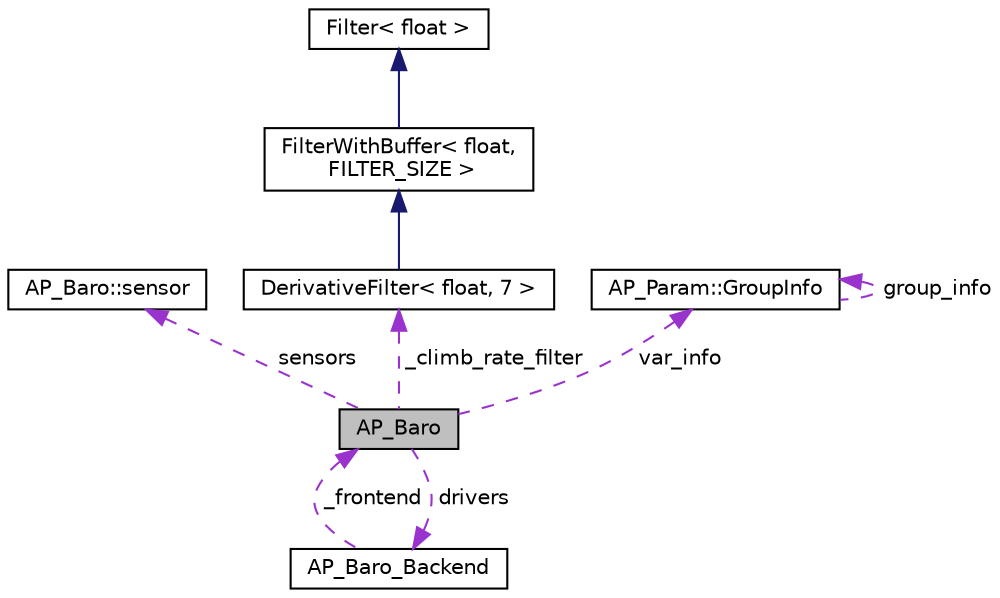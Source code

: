 digraph "AP_Baro"
{
 // INTERACTIVE_SVG=YES
  edge [fontname="Helvetica",fontsize="10",labelfontname="Helvetica",labelfontsize="10"];
  node [fontname="Helvetica",fontsize="10",shape=record];
  Node1 [label="AP_Baro",height=0.2,width=0.4,color="black", fillcolor="grey75", style="filled" fontcolor="black"];
  Node2 -> Node1 [dir="back",color="darkorchid3",fontsize="10",style="dashed",label=" sensors" ,fontname="Helvetica"];
  Node2 [label="AP_Baro::sensor",height=0.2,width=0.4,color="black", fillcolor="white", style="filled",URL="$structAP__Baro_1_1sensor.html"];
  Node3 -> Node1 [dir="back",color="darkorchid3",fontsize="10",style="dashed",label=" _climb_rate_filter" ,fontname="Helvetica"];
  Node3 [label="DerivativeFilter\< float, 7 \>",height=0.2,width=0.4,color="black", fillcolor="white", style="filled",URL="$classDerivativeFilter.html"];
  Node4 -> Node3 [dir="back",color="midnightblue",fontsize="10",style="solid",fontname="Helvetica"];
  Node4 [label="FilterWithBuffer\< float,\l FILTER_SIZE \>",height=0.2,width=0.4,color="black", fillcolor="white", style="filled",URL="$classFilterWithBuffer.html"];
  Node5 -> Node4 [dir="back",color="midnightblue",fontsize="10",style="solid",fontname="Helvetica"];
  Node5 [label="Filter\< float \>",height=0.2,width=0.4,color="black", fillcolor="white", style="filled",URL="$classFilter.html"];
  Node6 -> Node1 [dir="back",color="darkorchid3",fontsize="10",style="dashed",label=" var_info" ,fontname="Helvetica"];
  Node6 [label="AP_Param::GroupInfo",height=0.2,width=0.4,color="black", fillcolor="white", style="filled",URL="$structAP__Param_1_1GroupInfo.html"];
  Node6 -> Node6 [dir="back",color="darkorchid3",fontsize="10",style="dashed",label=" group_info" ,fontname="Helvetica"];
  Node7 -> Node1 [dir="back",color="darkorchid3",fontsize="10",style="dashed",label=" drivers" ,fontname="Helvetica"];
  Node7 [label="AP_Baro_Backend",height=0.2,width=0.4,color="black", fillcolor="white", style="filled",URL="$classAP__Baro__Backend.html",tooltip="-*- tab-width: 4; Mode: C++; c-basic-offset: 4; indent-tabs-mode: nil -*- "];
  Node1 -> Node7 [dir="back",color="darkorchid3",fontsize="10",style="dashed",label=" _frontend" ,fontname="Helvetica"];
}

